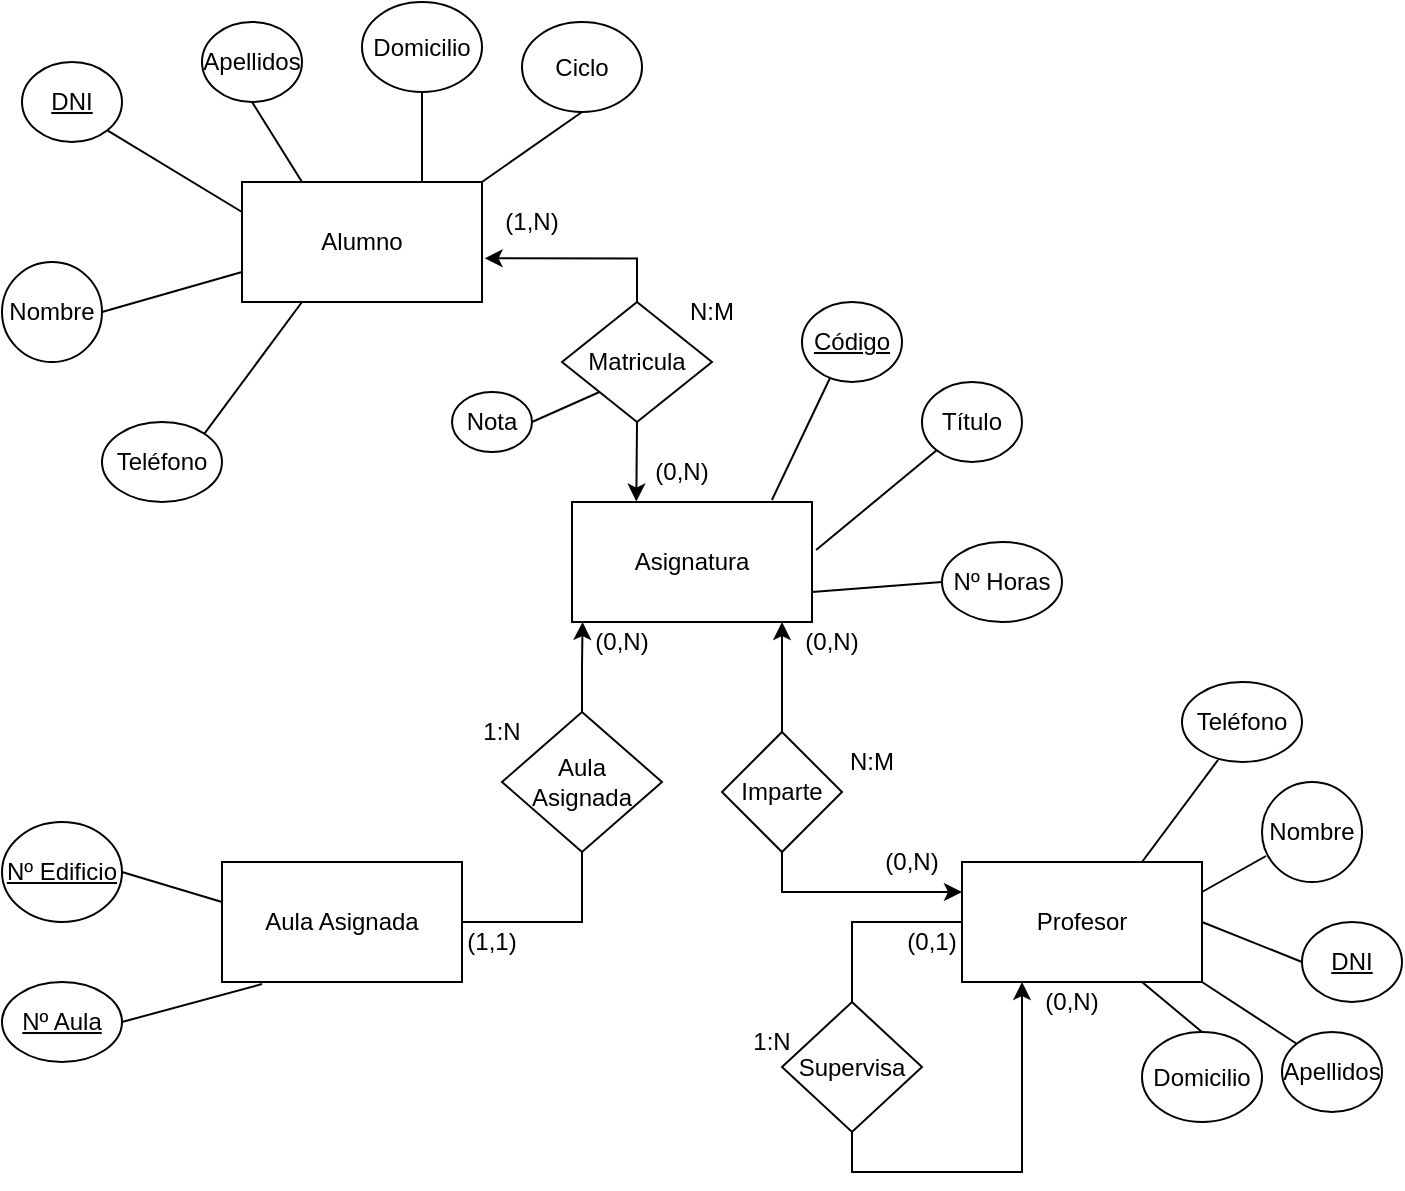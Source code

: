 <mxfile version="18.0.2" type="device"><diagram id="R2lEEEUBdFMjLlhIrx00" name="Page-1"><mxGraphModel dx="1185" dy="635" grid="1" gridSize="10" guides="1" tooltips="1" connect="1" arrows="1" fold="1" page="1" pageScale="1" pageWidth="850" pageHeight="1100" math="0" shadow="0" extFonts="Permanent Marker^https://fonts.googleapis.com/css?family=Permanent+Marker"><root><mxCell id="0"/><mxCell id="1" parent="0"/><mxCell id="z5AMGRvTspTLNpTpa4b5-1" value="Alumno" style="rounded=0;whiteSpace=wrap;html=1;" vertex="1" parent="1"><mxGeometry x="200" y="160" width="120" height="60" as="geometry"/></mxCell><mxCell id="z5AMGRvTspTLNpTpa4b5-2" value="&lt;u&gt;DNI&lt;/u&gt;" style="ellipse;whiteSpace=wrap;html=1;" vertex="1" parent="1"><mxGeometry x="90" y="100" width="50" height="40" as="geometry"/></mxCell><mxCell id="z5AMGRvTspTLNpTpa4b5-3" value="Apellidos" style="ellipse;whiteSpace=wrap;html=1;" vertex="1" parent="1"><mxGeometry x="180" y="80" width="50" height="40" as="geometry"/></mxCell><mxCell id="z5AMGRvTspTLNpTpa4b5-4" value="Nombre" style="ellipse;whiteSpace=wrap;html=1;" vertex="1" parent="1"><mxGeometry x="80" y="200" width="50" height="50" as="geometry"/></mxCell><mxCell id="z5AMGRvTspTLNpTpa4b5-5" value="Domicilio" style="ellipse;whiteSpace=wrap;html=1;" vertex="1" parent="1"><mxGeometry x="260" y="70" width="60" height="45" as="geometry"/></mxCell><mxCell id="z5AMGRvTspTLNpTpa4b5-6" value="Teléfono" style="ellipse;whiteSpace=wrap;html=1;" vertex="1" parent="1"><mxGeometry x="130" y="280" width="60" height="40" as="geometry"/></mxCell><mxCell id="z5AMGRvTspTLNpTpa4b5-7" value="Asignatura" style="rounded=0;whiteSpace=wrap;html=1;" vertex="1" parent="1"><mxGeometry x="365" y="320" width="120" height="60" as="geometry"/></mxCell><mxCell id="z5AMGRvTspTLNpTpa4b5-8" value="&lt;u&gt;Código&lt;/u&gt;" style="ellipse;whiteSpace=wrap;html=1;" vertex="1" parent="1"><mxGeometry x="480" y="220" width="50" height="40" as="geometry"/></mxCell><mxCell id="z5AMGRvTspTLNpTpa4b5-9" value="Título" style="ellipse;whiteSpace=wrap;html=1;" vertex="1" parent="1"><mxGeometry x="540" y="260" width="50" height="40" as="geometry"/></mxCell><mxCell id="z5AMGRvTspTLNpTpa4b5-10" value="Nº Horas" style="ellipse;whiteSpace=wrap;html=1;" vertex="1" parent="1"><mxGeometry x="550" y="340" width="60" height="40" as="geometry"/></mxCell><mxCell id="z5AMGRvTspTLNpTpa4b5-12" value="Profesor" style="rounded=0;whiteSpace=wrap;html=1;" vertex="1" parent="1"><mxGeometry x="560" y="500" width="120" height="60" as="geometry"/></mxCell><mxCell id="z5AMGRvTspTLNpTpa4b5-13" value="Teléfono" style="ellipse;whiteSpace=wrap;html=1;" vertex="1" parent="1"><mxGeometry x="670" y="410" width="60" height="40" as="geometry"/></mxCell><mxCell id="z5AMGRvTspTLNpTpa4b5-14" value="Nombre" style="ellipse;whiteSpace=wrap;html=1;" vertex="1" parent="1"><mxGeometry x="710" y="460" width="50" height="50" as="geometry"/></mxCell><mxCell id="z5AMGRvTspTLNpTpa4b5-15" value="&lt;u&gt;DNI&lt;/u&gt;" style="ellipse;whiteSpace=wrap;html=1;" vertex="1" parent="1"><mxGeometry x="730" y="530" width="50" height="40" as="geometry"/></mxCell><mxCell id="z5AMGRvTspTLNpTpa4b5-16" value="Apellidos" style="ellipse;whiteSpace=wrap;html=1;" vertex="1" parent="1"><mxGeometry x="720" y="585" width="50" height="40" as="geometry"/></mxCell><mxCell id="z5AMGRvTspTLNpTpa4b5-17" value="Domicilio" style="ellipse;whiteSpace=wrap;html=1;" vertex="1" parent="1"><mxGeometry x="650" y="585" width="60" height="45" as="geometry"/></mxCell><mxCell id="z5AMGRvTspTLNpTpa4b5-18" value="Aula Asignada" style="rounded=0;whiteSpace=wrap;html=1;" vertex="1" parent="1"><mxGeometry x="190" y="500" width="120" height="60" as="geometry"/></mxCell><mxCell id="z5AMGRvTspTLNpTpa4b5-19" value="&lt;u&gt;Nº Edificio&lt;/u&gt;" style="ellipse;whiteSpace=wrap;html=1;" vertex="1" parent="1"><mxGeometry x="80" y="480" width="60" height="50" as="geometry"/></mxCell><mxCell id="z5AMGRvTspTLNpTpa4b5-20" value="&lt;u&gt;Nº Aula&lt;/u&gt;" style="ellipse;whiteSpace=wrap;html=1;" vertex="1" parent="1"><mxGeometry x="80" y="560" width="60" height="40" as="geometry"/></mxCell><mxCell id="z5AMGRvTspTLNpTpa4b5-65" style="edgeStyle=orthogonalEdgeStyle;rounded=0;orthogonalLoop=1;jettySize=auto;html=1;exitX=0.5;exitY=1;exitDx=0;exitDy=0;entryX=0.268;entryY=-0.004;entryDx=0;entryDy=0;entryPerimeter=0;" edge="1" parent="1" source="z5AMGRvTspTLNpTpa4b5-21" target="z5AMGRvTspTLNpTpa4b5-7"><mxGeometry relative="1" as="geometry"/></mxCell><mxCell id="z5AMGRvTspTLNpTpa4b5-66" style="edgeStyle=orthogonalEdgeStyle;rounded=0;orthogonalLoop=1;jettySize=auto;html=1;exitX=0.5;exitY=0;exitDx=0;exitDy=0;entryX=1.011;entryY=0.636;entryDx=0;entryDy=0;entryPerimeter=0;" edge="1" parent="1" source="z5AMGRvTspTLNpTpa4b5-21" target="z5AMGRvTspTLNpTpa4b5-1"><mxGeometry relative="1" as="geometry"/></mxCell><mxCell id="z5AMGRvTspTLNpTpa4b5-21" value="Matricula" style="rhombus;whiteSpace=wrap;html=1;" vertex="1" parent="1"><mxGeometry x="360" y="220" width="75" height="60" as="geometry"/></mxCell><mxCell id="z5AMGRvTspTLNpTpa4b5-63" style="edgeStyle=orthogonalEdgeStyle;rounded=0;orthogonalLoop=1;jettySize=auto;html=1;exitX=0.5;exitY=1;exitDx=0;exitDy=0;entryX=0;entryY=0.25;entryDx=0;entryDy=0;" edge="1" parent="1" source="z5AMGRvTspTLNpTpa4b5-22" target="z5AMGRvTspTLNpTpa4b5-12"><mxGeometry relative="1" as="geometry"/></mxCell><mxCell id="z5AMGRvTspTLNpTpa4b5-64" style="edgeStyle=orthogonalEdgeStyle;rounded=0;orthogonalLoop=1;jettySize=auto;html=1;exitX=0.5;exitY=0;exitDx=0;exitDy=0;" edge="1" parent="1" source="z5AMGRvTspTLNpTpa4b5-22"><mxGeometry relative="1" as="geometry"><mxPoint x="470" y="380" as="targetPoint"/></mxGeometry></mxCell><mxCell id="z5AMGRvTspTLNpTpa4b5-22" value="Imparte" style="rhombus;whiteSpace=wrap;html=1;" vertex="1" parent="1"><mxGeometry x="440" y="435" width="60" height="60" as="geometry"/></mxCell><mxCell id="z5AMGRvTspTLNpTpa4b5-71" style="edgeStyle=orthogonalEdgeStyle;rounded=0;orthogonalLoop=1;jettySize=auto;html=1;exitX=0.5;exitY=0;exitDx=0;exitDy=0;entryX=0.044;entryY=1;entryDx=0;entryDy=0;entryPerimeter=0;" edge="1" parent="1" source="z5AMGRvTspTLNpTpa4b5-23" target="z5AMGRvTspTLNpTpa4b5-7"><mxGeometry relative="1" as="geometry"/></mxCell><mxCell id="z5AMGRvTspTLNpTpa4b5-23" value="Aula&lt;br&gt;Asignada" style="rhombus;whiteSpace=wrap;html=1;" vertex="1" parent="1"><mxGeometry x="330" y="425" width="80" height="70" as="geometry"/></mxCell><mxCell id="z5AMGRvTspTLNpTpa4b5-24" value="Ciclo" style="ellipse;whiteSpace=wrap;html=1;" vertex="1" parent="1"><mxGeometry x="340" y="80" width="60" height="45" as="geometry"/></mxCell><mxCell id="z5AMGRvTspTLNpTpa4b5-25" value="(1,N)" style="text;html=1;strokeColor=none;fillColor=none;align=center;verticalAlign=middle;whiteSpace=wrap;rounded=0;" vertex="1" parent="1"><mxGeometry x="330" y="170" width="30" height="20" as="geometry"/></mxCell><mxCell id="z5AMGRvTspTLNpTpa4b5-26" value="(0,N)" style="text;html=1;strokeColor=none;fillColor=none;align=center;verticalAlign=middle;whiteSpace=wrap;rounded=0;" vertex="1" parent="1"><mxGeometry x="405" y="295" width="30" height="20" as="geometry"/></mxCell><mxCell id="z5AMGRvTspTLNpTpa4b5-60" style="edgeStyle=orthogonalEdgeStyle;rounded=0;orthogonalLoop=1;jettySize=auto;html=1;exitX=0.5;exitY=1;exitDx=0;exitDy=0;entryX=0.25;entryY=1;entryDx=0;entryDy=0;" edge="1" parent="1" source="z5AMGRvTspTLNpTpa4b5-29" target="z5AMGRvTspTLNpTpa4b5-12"><mxGeometry relative="1" as="geometry"/></mxCell><mxCell id="z5AMGRvTspTLNpTpa4b5-29" value="Supervisa" style="rhombus;whiteSpace=wrap;html=1;" vertex="1" parent="1"><mxGeometry x="470" y="570" width="70" height="65" as="geometry"/></mxCell><mxCell id="z5AMGRvTspTLNpTpa4b5-30" value="(0,N)" style="text;html=1;strokeColor=none;fillColor=none;align=center;verticalAlign=middle;whiteSpace=wrap;rounded=0;" vertex="1" parent="1"><mxGeometry x="375" y="380" width="30" height="20" as="geometry"/></mxCell><mxCell id="z5AMGRvTspTLNpTpa4b5-31" value="(1,1)" style="text;html=1;strokeColor=none;fillColor=none;align=center;verticalAlign=middle;whiteSpace=wrap;rounded=0;" vertex="1" parent="1"><mxGeometry x="310" y="530" width="30" height="20" as="geometry"/></mxCell><mxCell id="z5AMGRvTspTLNpTpa4b5-32" value="(0,1)" style="text;html=1;strokeColor=none;fillColor=none;align=center;verticalAlign=middle;whiteSpace=wrap;rounded=0;" vertex="1" parent="1"><mxGeometry x="530" y="530" width="30" height="20" as="geometry"/></mxCell><mxCell id="z5AMGRvTspTLNpTpa4b5-33" value="(0,N)" style="text;html=1;strokeColor=none;fillColor=none;align=center;verticalAlign=middle;whiteSpace=wrap;rounded=0;" vertex="1" parent="1"><mxGeometry x="600" y="560" width="30" height="20" as="geometry"/></mxCell><mxCell id="z5AMGRvTspTLNpTpa4b5-34" value="(0,N)" style="text;html=1;strokeColor=none;fillColor=none;align=center;verticalAlign=middle;whiteSpace=wrap;rounded=0;" vertex="1" parent="1"><mxGeometry x="480" y="380" width="30" height="20" as="geometry"/></mxCell><mxCell id="z5AMGRvTspTLNpTpa4b5-35" value="(0,N)" style="text;html=1;strokeColor=none;fillColor=none;align=center;verticalAlign=middle;whiteSpace=wrap;rounded=0;" vertex="1" parent="1"><mxGeometry x="520" y="490" width="30" height="20" as="geometry"/></mxCell><mxCell id="z5AMGRvTspTLNpTpa4b5-36" value="Nota" style="ellipse;whiteSpace=wrap;html=1;" vertex="1" parent="1"><mxGeometry x="305" y="265" width="40" height="30" as="geometry"/></mxCell><mxCell id="z5AMGRvTspTLNpTpa4b5-41" value="" style="endArrow=none;html=1;rounded=0;entryX=0.25;entryY=1;entryDx=0;entryDy=0;exitX=1;exitY=0;exitDx=0;exitDy=0;" edge="1" parent="1" source="z5AMGRvTspTLNpTpa4b5-6" target="z5AMGRvTspTLNpTpa4b5-1"><mxGeometry width="50" height="50" relative="1" as="geometry"><mxPoint x="190" y="280" as="sourcePoint"/><mxPoint x="240" y="230" as="targetPoint"/></mxGeometry></mxCell><mxCell id="z5AMGRvTspTLNpTpa4b5-42" value="" style="endArrow=none;html=1;rounded=0;entryX=0;entryY=0.75;entryDx=0;entryDy=0;exitX=1;exitY=0.5;exitDx=0;exitDy=0;" edge="1" parent="1" source="z5AMGRvTspTLNpTpa4b5-4" target="z5AMGRvTspTLNpTpa4b5-1"><mxGeometry width="50" height="50" relative="1" as="geometry"><mxPoint x="140.003" y="249.998" as="sourcePoint"/><mxPoint x="188.79" y="184.14" as="targetPoint"/></mxGeometry></mxCell><mxCell id="z5AMGRvTspTLNpTpa4b5-43" value="" style="endArrow=none;html=1;rounded=0;entryX=0;entryY=0.25;entryDx=0;entryDy=0;exitX=1;exitY=1;exitDx=0;exitDy=0;" edge="1" parent="1" source="z5AMGRvTspTLNpTpa4b5-2" target="z5AMGRvTspTLNpTpa4b5-1"><mxGeometry width="50" height="50" relative="1" as="geometry"><mxPoint x="110" y="180" as="sourcePoint"/><mxPoint x="180" y="160" as="targetPoint"/></mxGeometry></mxCell><mxCell id="z5AMGRvTspTLNpTpa4b5-44" value="" style="endArrow=none;html=1;rounded=0;entryX=0.25;entryY=0;entryDx=0;entryDy=0;exitX=0.5;exitY=1;exitDx=0;exitDy=0;" edge="1" parent="1" source="z5AMGRvTspTLNpTpa4b5-3" target="z5AMGRvTspTLNpTpa4b5-1"><mxGeometry width="50" height="50" relative="1" as="geometry"><mxPoint x="170" y="145" as="sourcePoint"/><mxPoint x="240" y="125" as="targetPoint"/></mxGeometry></mxCell><mxCell id="z5AMGRvTspTLNpTpa4b5-45" value="" style="endArrow=none;html=1;rounded=0;entryX=0.75;entryY=0;entryDx=0;entryDy=0;exitX=0.5;exitY=1;exitDx=0;exitDy=0;" edge="1" parent="1" source="z5AMGRvTspTLNpTpa4b5-5" target="z5AMGRvTspTLNpTpa4b5-1"><mxGeometry width="50" height="50" relative="1" as="geometry"><mxPoint x="215" y="130" as="sourcePoint"/><mxPoint x="240" y="170" as="targetPoint"/></mxGeometry></mxCell><mxCell id="z5AMGRvTspTLNpTpa4b5-46" value="" style="endArrow=none;html=1;rounded=0;exitX=0.5;exitY=1;exitDx=0;exitDy=0;" edge="1" parent="1" source="z5AMGRvTspTLNpTpa4b5-24"><mxGeometry width="50" height="50" relative="1" as="geometry"><mxPoint x="300" y="125" as="sourcePoint"/><mxPoint x="320" y="160" as="targetPoint"/></mxGeometry></mxCell><mxCell id="z5AMGRvTspTLNpTpa4b5-47" value="" style="endArrow=none;html=1;rounded=0;exitX=0;exitY=1;exitDx=0;exitDy=0;entryX=1;entryY=0.5;entryDx=0;entryDy=0;" edge="1" parent="1" source="z5AMGRvTspTLNpTpa4b5-21" target="z5AMGRvTspTLNpTpa4b5-36"><mxGeometry width="50" height="50" relative="1" as="geometry"><mxPoint x="385" y="275" as="sourcePoint"/><mxPoint x="335" y="310" as="targetPoint"/></mxGeometry></mxCell><mxCell id="z5AMGRvTspTLNpTpa4b5-48" value="" style="endArrow=none;html=1;rounded=0;entryX=0;entryY=0.5;entryDx=0;entryDy=0;exitX=1;exitY=0.75;exitDx=0;exitDy=0;" edge="1" parent="1" source="z5AMGRvTspTLNpTpa4b5-7" target="z5AMGRvTspTLNpTpa4b5-10"><mxGeometry width="50" height="50" relative="1" as="geometry"><mxPoint x="480.003" y="409.998" as="sourcePoint"/><mxPoint x="528.79" y="344.14" as="targetPoint"/></mxGeometry></mxCell><mxCell id="z5AMGRvTspTLNpTpa4b5-49" value="" style="endArrow=none;html=1;rounded=0;entryX=0;entryY=1;entryDx=0;entryDy=0;exitX=1.017;exitY=0.4;exitDx=0;exitDy=0;exitPerimeter=0;" edge="1" parent="1" source="z5AMGRvTspTLNpTpa4b5-7" target="z5AMGRvTspTLNpTpa4b5-9"><mxGeometry width="50" height="50" relative="1" as="geometry"><mxPoint x="485" y="335" as="sourcePoint"/><mxPoint x="550" y="330" as="targetPoint"/></mxGeometry></mxCell><mxCell id="z5AMGRvTspTLNpTpa4b5-50" value="" style="endArrow=none;html=1;rounded=0;entryX=0.28;entryY=0.95;entryDx=0;entryDy=0;exitX=0.833;exitY=-0.017;exitDx=0;exitDy=0;exitPerimeter=0;entryPerimeter=0;" edge="1" parent="1" source="z5AMGRvTspTLNpTpa4b5-7" target="z5AMGRvTspTLNpTpa4b5-8"><mxGeometry width="50" height="50" relative="1" as="geometry"><mxPoint x="439.86" y="314.86" as="sourcePoint"/><mxPoint x="500.142" y="265.002" as="targetPoint"/></mxGeometry></mxCell><mxCell id="z5AMGRvTspTLNpTpa4b5-51" value="" style="endArrow=none;html=1;rounded=0;entryX=0.167;entryY=1.017;entryDx=0;entryDy=0;exitX=1;exitY=0.5;exitDx=0;exitDy=0;entryPerimeter=0;" edge="1" parent="1" source="z5AMGRvTspTLNpTpa4b5-20" target="z5AMGRvTspTLNpTpa4b5-18"><mxGeometry width="50" height="50" relative="1" as="geometry"><mxPoint x="150" y="582.5" as="sourcePoint"/><mxPoint x="215" y="577.5" as="targetPoint"/></mxGeometry></mxCell><mxCell id="z5AMGRvTspTLNpTpa4b5-52" value="" style="endArrow=none;html=1;rounded=0;entryX=0.25;entryY=1;entryDx=0;entryDy=0;exitX=1;exitY=0.5;exitDx=0;exitDy=0;" edge="1" parent="1" source="z5AMGRvTspTLNpTpa4b5-19"><mxGeometry width="50" height="50" relative="1" as="geometry"><mxPoint x="110" y="540" as="sourcePoint"/><mxPoint x="190" y="520" as="targetPoint"/></mxGeometry></mxCell><mxCell id="z5AMGRvTspTLNpTpa4b5-53" value="" style="endArrow=none;html=1;rounded=0;entryX=0.5;entryY=0;entryDx=0;entryDy=0;exitX=0.75;exitY=1;exitDx=0;exitDy=0;" edge="1" parent="1" source="z5AMGRvTspTLNpTpa4b5-12" target="z5AMGRvTspTLNpTpa4b5-17"><mxGeometry width="50" height="50" relative="1" as="geometry"><mxPoint x="599.96" y="588.98" as="sourcePoint"/><mxPoint x="670" y="570" as="targetPoint"/></mxGeometry></mxCell><mxCell id="z5AMGRvTspTLNpTpa4b5-54" value="" style="endArrow=none;html=1;rounded=0;entryX=0;entryY=0;entryDx=0;entryDy=0;exitX=1;exitY=1;exitDx=0;exitDy=0;" edge="1" parent="1" source="z5AMGRvTspTLNpTpa4b5-12" target="z5AMGRvTspTLNpTpa4b5-16"><mxGeometry width="50" height="50" relative="1" as="geometry"><mxPoint x="660" y="570" as="sourcePoint"/><mxPoint x="690" y="595" as="targetPoint"/></mxGeometry></mxCell><mxCell id="z5AMGRvTspTLNpTpa4b5-55" value="" style="endArrow=none;html=1;rounded=0;entryX=0;entryY=0.5;entryDx=0;entryDy=0;exitX=1;exitY=0.5;exitDx=0;exitDy=0;" edge="1" parent="1" source="z5AMGRvTspTLNpTpa4b5-12" target="z5AMGRvTspTLNpTpa4b5-15"><mxGeometry width="50" height="50" relative="1" as="geometry"><mxPoint x="690" y="570" as="sourcePoint"/><mxPoint x="737.322" y="600.858" as="targetPoint"/></mxGeometry></mxCell><mxCell id="z5AMGRvTspTLNpTpa4b5-56" value="" style="endArrow=none;html=1;rounded=0;entryX=0.04;entryY=0.74;entryDx=0;entryDy=0;exitX=1;exitY=0.25;exitDx=0;exitDy=0;entryPerimeter=0;" edge="1" parent="1" source="z5AMGRvTspTLNpTpa4b5-12" target="z5AMGRvTspTLNpTpa4b5-14"><mxGeometry width="50" height="50" relative="1" as="geometry"><mxPoint x="662.68" y="479.14" as="sourcePoint"/><mxPoint x="710.002" y="509.998" as="targetPoint"/></mxGeometry></mxCell><mxCell id="z5AMGRvTspTLNpTpa4b5-57" value="" style="endArrow=none;html=1;rounded=0;entryX=0.3;entryY=0.975;entryDx=0;entryDy=0;exitX=0.75;exitY=0;exitDx=0;exitDy=0;entryPerimeter=0;" edge="1" parent="1" source="z5AMGRvTspTLNpTpa4b5-12" target="z5AMGRvTspTLNpTpa4b5-13"><mxGeometry width="50" height="50" relative="1" as="geometry"><mxPoint x="690" y="525" as="sourcePoint"/><mxPoint x="722" y="507" as="targetPoint"/></mxGeometry></mxCell><mxCell id="z5AMGRvTspTLNpTpa4b5-61" value="" style="endArrow=none;html=1;rounded=0;edgeStyle=orthogonalEdgeStyle;entryX=0;entryY=0.5;entryDx=0;entryDy=0;exitX=0.5;exitY=0;exitDx=0;exitDy=0;" edge="1" parent="1" source="z5AMGRvTspTLNpTpa4b5-29" target="z5AMGRvTspTLNpTpa4b5-12"><mxGeometry width="50" height="50" relative="1" as="geometry"><mxPoint x="490" y="560" as="sourcePoint"/><mxPoint x="540" y="510" as="targetPoint"/></mxGeometry></mxCell><mxCell id="z5AMGRvTspTLNpTpa4b5-67" value="N:M" style="text;html=1;strokeColor=none;fillColor=none;align=center;verticalAlign=middle;whiteSpace=wrap;rounded=0;" vertex="1" parent="1"><mxGeometry x="420" y="215" width="30" height="20" as="geometry"/></mxCell><mxCell id="z5AMGRvTspTLNpTpa4b5-68" value="N:M" style="text;html=1;strokeColor=none;fillColor=none;align=center;verticalAlign=middle;whiteSpace=wrap;rounded=0;" vertex="1" parent="1"><mxGeometry x="500" y="440" width="30" height="20" as="geometry"/></mxCell><mxCell id="z5AMGRvTspTLNpTpa4b5-69" value="1:N" style="text;html=1;strokeColor=none;fillColor=none;align=center;verticalAlign=middle;whiteSpace=wrap;rounded=0;" vertex="1" parent="1"><mxGeometry x="315" y="425" width="30" height="20" as="geometry"/></mxCell><mxCell id="z5AMGRvTspTLNpTpa4b5-70" value="1:N" style="text;html=1;strokeColor=none;fillColor=none;align=center;verticalAlign=middle;whiteSpace=wrap;rounded=0;" vertex="1" parent="1"><mxGeometry x="450" y="580" width="30" height="20" as="geometry"/></mxCell><mxCell id="z5AMGRvTspTLNpTpa4b5-72" value="" style="endArrow=none;html=1;rounded=0;edgeStyle=orthogonalEdgeStyle;exitX=1;exitY=0.5;exitDx=0;exitDy=0;entryX=0.5;entryY=1;entryDx=0;entryDy=0;" edge="1" parent="1" source="z5AMGRvTspTLNpTpa4b5-18" target="z5AMGRvTspTLNpTpa4b5-23"><mxGeometry width="50" height="50" relative="1" as="geometry"><mxPoint x="330" y="555" as="sourcePoint"/><mxPoint x="380" y="505" as="targetPoint"/></mxGeometry></mxCell></root></mxGraphModel></diagram></mxfile>